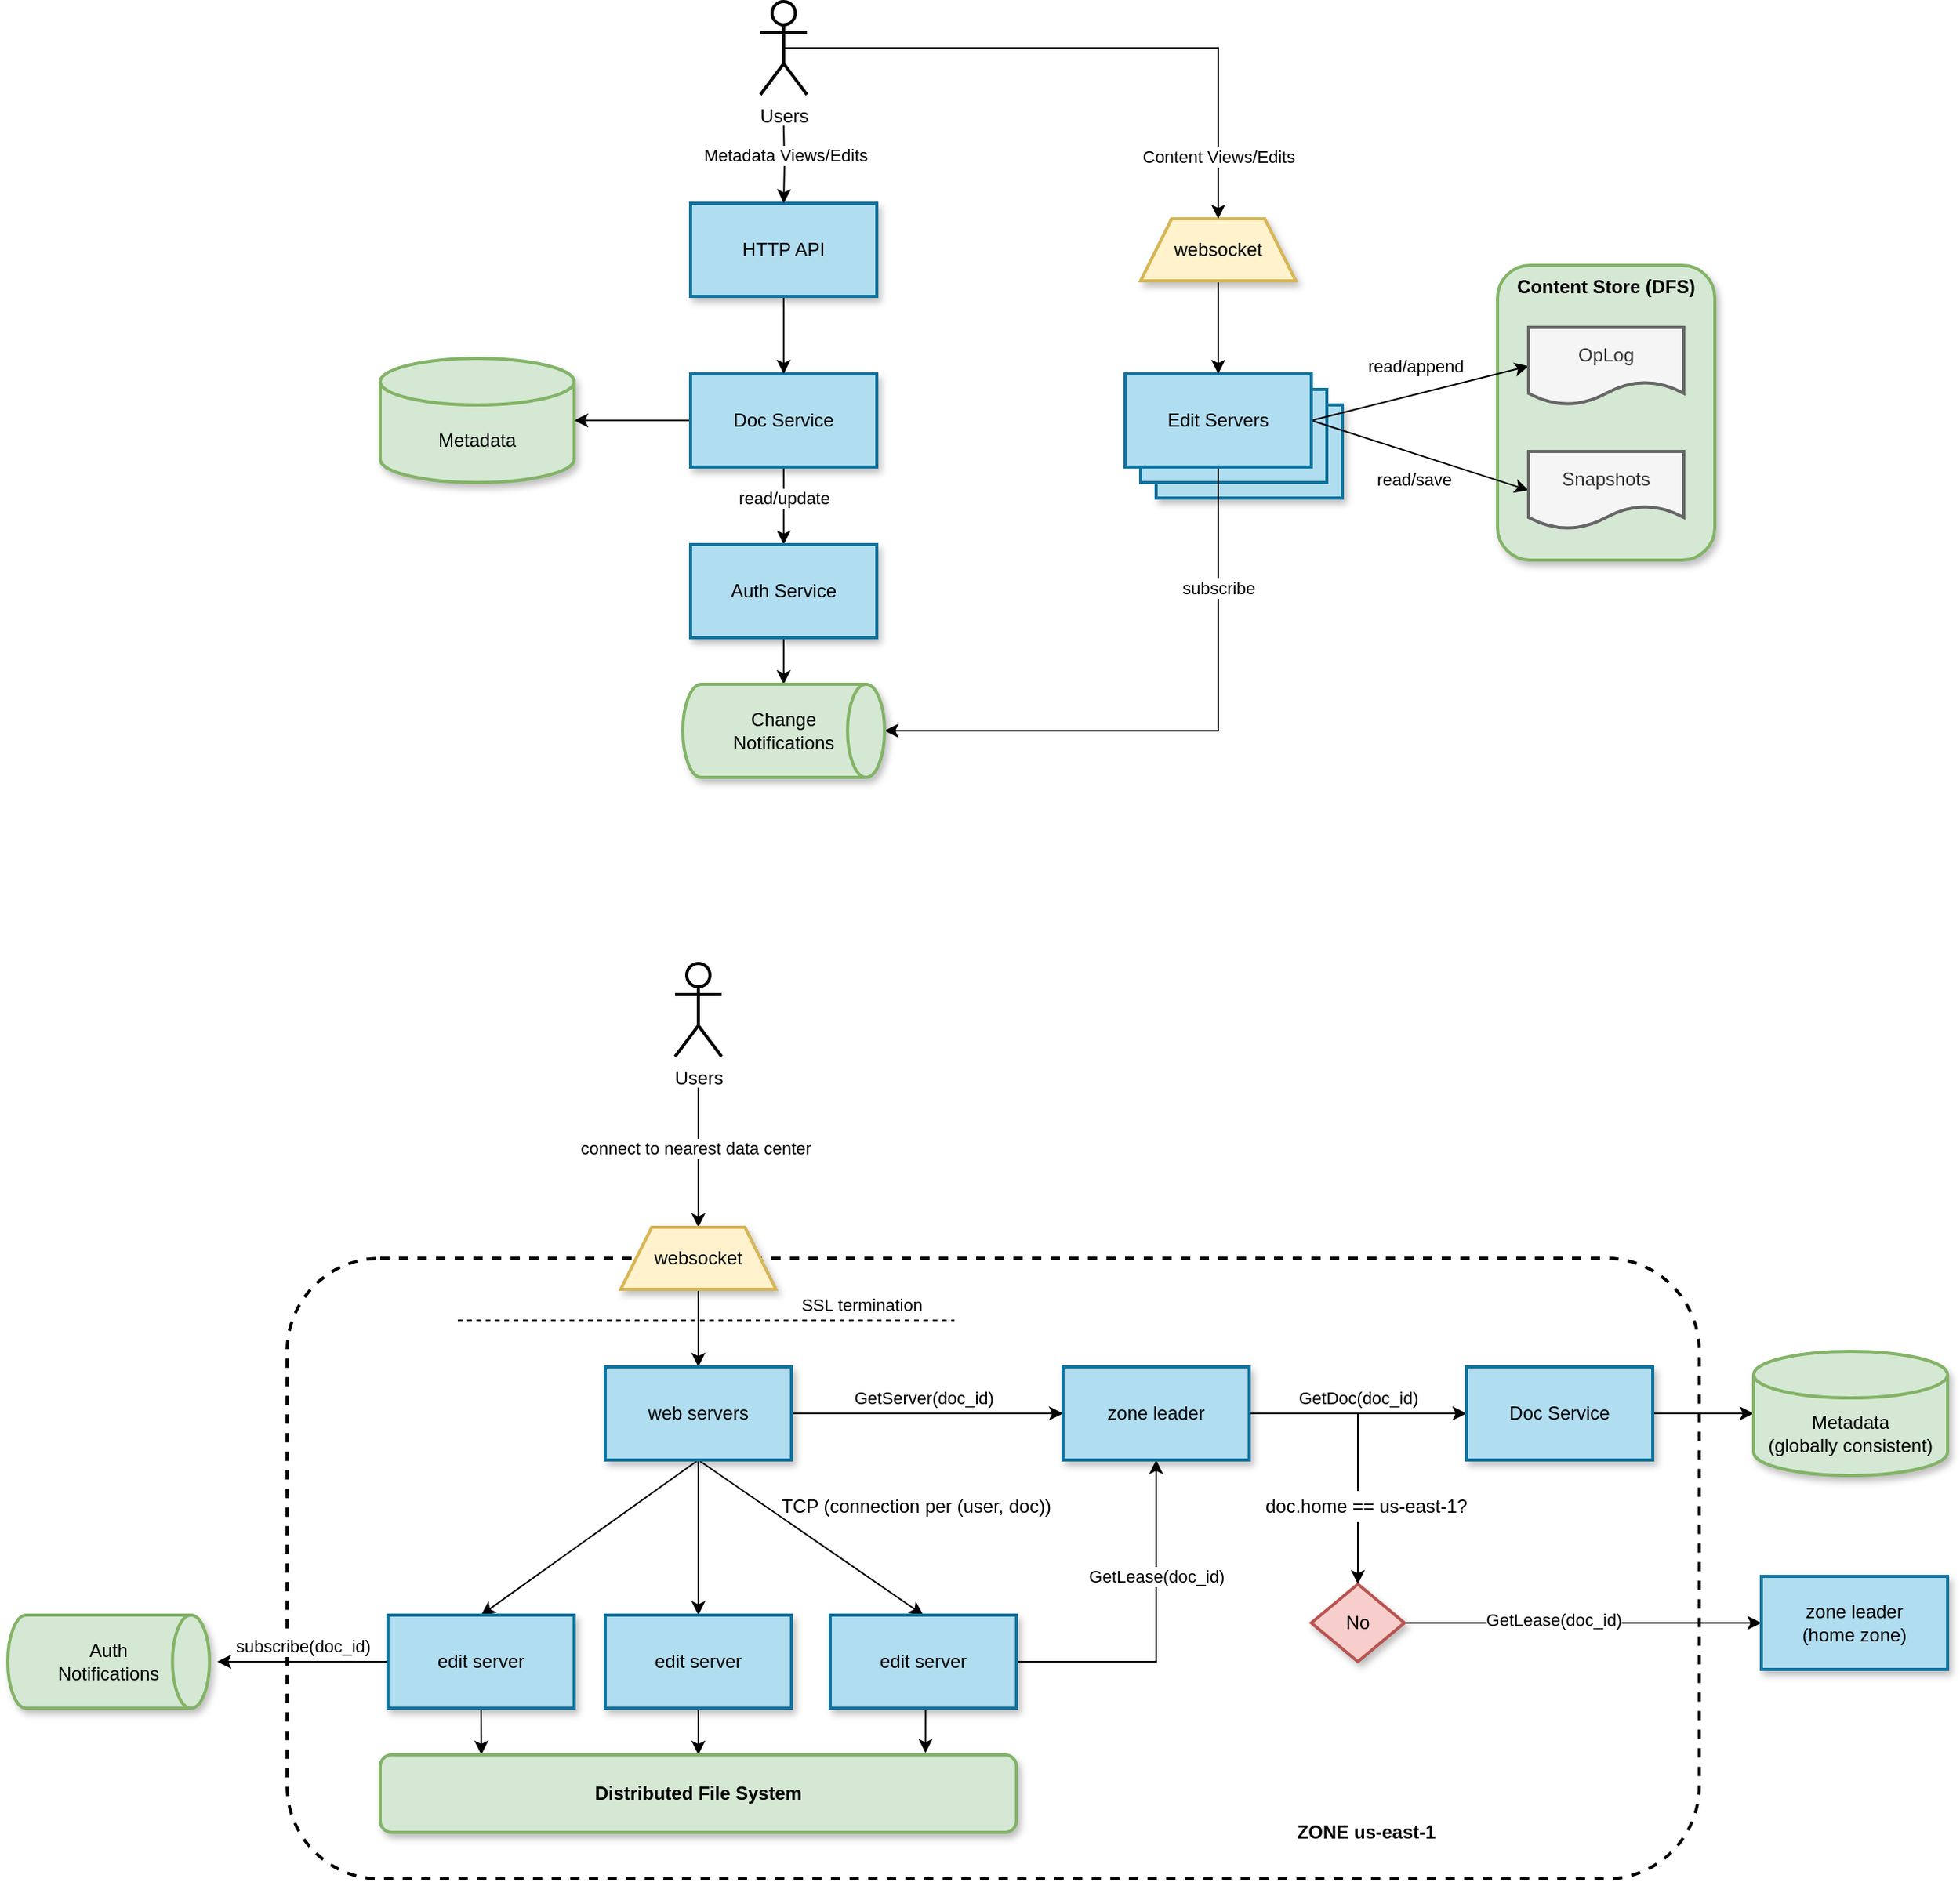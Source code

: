 <mxfile version="16.5.1" type="device"><diagram id="v_ACOjxYxd6UCAngiLKs" name="Page-1"><mxGraphModel dx="2006" dy="1952" grid="1" gridSize="10" guides="1" tooltips="1" connect="1" arrows="1" fold="1" page="1" pageScale="1" pageWidth="850" pageHeight="1100" math="0" shadow="0"><root><mxCell id="0"/><mxCell id="1" parent="0"/><mxCell id="jPW9j8SDwA29GbvEmkie-54" value="" style="rounded=1;whiteSpace=wrap;html=1;strokeWidth=2;verticalAlign=bottom;fontStyle=0;dashed=1;align=center;labelPosition=right;verticalLabelPosition=top;" parent="1" vertex="1"><mxGeometry x="-60" y="780" width="910" height="400" as="geometry"/></mxCell><mxCell id="jPW9j8SDwA29GbvEmkie-27" value="Content Store (DFS)" style="rounded=1;whiteSpace=wrap;html=1;strokeColor=#82b366;strokeWidth=2;fillColor=#d5e8d4;verticalAlign=top;fontStyle=1;shadow=1;" parent="1" vertex="1"><mxGeometry x="720" y="140" width="140" height="190" as="geometry"/></mxCell><mxCell id="jPW9j8SDwA29GbvEmkie-3" value="Edit Servers" style="rounded=0;whiteSpace=wrap;html=1;fillColor=#b1ddf0;strokeColor=#10739e;strokeWidth=2;shadow=1;" parent="1" vertex="1"><mxGeometry x="500" y="230" width="120" height="60" as="geometry"/></mxCell><mxCell id="jPW9j8SDwA29GbvEmkie-2" value="Edit Servers" style="rounded=0;whiteSpace=wrap;html=1;fillColor=#b1ddf0;strokeColor=#10739e;strokeWidth=2;shadow=0;" parent="1" vertex="1"><mxGeometry x="490" y="220" width="120" height="60" as="geometry"/></mxCell><mxCell id="jPW9j8SDwA29GbvEmkie-23" value="subscribe" style="edgeStyle=orthogonalEdgeStyle;rounded=0;orthogonalLoop=1;jettySize=auto;html=1;exitX=0.5;exitY=1;exitDx=0;exitDy=0;entryX=1;entryY=0.5;entryDx=0;entryDy=0;entryPerimeter=0;" parent="1" source="jPW9j8SDwA29GbvEmkie-1" target="PVk01QlIXRlrXfwlLyDJ-1" edge="1"><mxGeometry x="-0.598" relative="1" as="geometry"><mxPoint as="offset"/><mxPoint x="322.5" y="450" as="targetPoint"/></mxGeometry></mxCell><mxCell id="jPW9j8SDwA29GbvEmkie-28" style="rounded=0;orthogonalLoop=1;jettySize=auto;html=1;exitX=1;exitY=0.5;exitDx=0;exitDy=0;entryX=0;entryY=0.5;entryDx=0;entryDy=0;" parent="1" source="jPW9j8SDwA29GbvEmkie-1" target="jPW9j8SDwA29GbvEmkie-25" edge="1"><mxGeometry relative="1" as="geometry"/></mxCell><mxCell id="jPW9j8SDwA29GbvEmkie-30" value="read/append" style="edgeLabel;html=1;align=center;verticalAlign=middle;resizable=0;points=[];" parent="jPW9j8SDwA29GbvEmkie-28" vertex="1" connectable="0"><mxGeometry x="-0.045" y="-1" relative="1" as="geometry"><mxPoint y="-19" as="offset"/></mxGeometry></mxCell><mxCell id="jPW9j8SDwA29GbvEmkie-29" style="rounded=0;orthogonalLoop=1;jettySize=auto;html=1;exitX=1;exitY=0.5;exitDx=0;exitDy=0;entryX=0;entryY=0.5;entryDx=0;entryDy=0;" parent="1" source="jPW9j8SDwA29GbvEmkie-1" target="jPW9j8SDwA29GbvEmkie-26" edge="1"><mxGeometry relative="1" as="geometry"/></mxCell><mxCell id="jPW9j8SDwA29GbvEmkie-1" value="Edit Servers" style="rounded=0;whiteSpace=wrap;html=1;fillColor=#b1ddf0;strokeColor=#10739e;strokeWidth=2;shadow=0;" parent="1" vertex="1"><mxGeometry x="480" y="210" width="120" height="60" as="geometry"/></mxCell><mxCell id="jPW9j8SDwA29GbvEmkie-18" style="edgeStyle=orthogonalEdgeStyle;rounded=0;orthogonalLoop=1;jettySize=auto;html=1;exitX=0;exitY=0.5;exitDx=0;exitDy=0;entryX=1;entryY=0.5;entryDx=0;entryDy=0;entryPerimeter=0;" parent="1" source="jPW9j8SDwA29GbvEmkie-4" target="jPW9j8SDwA29GbvEmkie-17" edge="1"><mxGeometry relative="1" as="geometry"/></mxCell><mxCell id="jPW9j8SDwA29GbvEmkie-20" style="edgeStyle=orthogonalEdgeStyle;rounded=0;orthogonalLoop=1;jettySize=auto;html=1;exitX=0.5;exitY=1;exitDx=0;exitDy=0;entryX=0.5;entryY=0;entryDx=0;entryDy=0;" parent="1" source="jPW9j8SDwA29GbvEmkie-4" target="jPW9j8SDwA29GbvEmkie-10" edge="1"><mxGeometry relative="1" as="geometry"/></mxCell><mxCell id="jPW9j8SDwA29GbvEmkie-73" value="read/update" style="edgeLabel;html=1;align=center;verticalAlign=middle;resizable=0;points=[];" parent="jPW9j8SDwA29GbvEmkie-20" vertex="1" connectable="0"><mxGeometry x="-0.191" relative="1" as="geometry"><mxPoint as="offset"/></mxGeometry></mxCell><mxCell id="jPW9j8SDwA29GbvEmkie-4" value="Doc Service" style="rounded=0;whiteSpace=wrap;html=1;fillColor=#b1ddf0;strokeColor=#10739e;strokeWidth=2;shadow=1;" parent="1" vertex="1"><mxGeometry x="200" y="210" width="120" height="60" as="geometry"/></mxCell><mxCell id="jPW9j8SDwA29GbvEmkie-8" style="edgeStyle=orthogonalEdgeStyle;rounded=0;orthogonalLoop=1;jettySize=auto;html=1;exitX=0.5;exitY=1;exitDx=0;exitDy=0;entryX=0.5;entryY=0;entryDx=0;entryDy=0;" parent="1" source="jPW9j8SDwA29GbvEmkie-5" target="jPW9j8SDwA29GbvEmkie-4" edge="1"><mxGeometry relative="1" as="geometry"/></mxCell><mxCell id="jPW9j8SDwA29GbvEmkie-5" value="HTTP API" style="rounded=0;whiteSpace=wrap;html=1;fillColor=#b1ddf0;strokeColor=#10739e;strokeWidth=2;shadow=1;" parent="1" vertex="1"><mxGeometry x="200" y="100" width="120" height="60" as="geometry"/></mxCell><mxCell id="jPW9j8SDwA29GbvEmkie-11" style="edgeStyle=orthogonalEdgeStyle;rounded=0;orthogonalLoop=1;jettySize=auto;html=1;exitX=0.5;exitY=1;exitDx=0;exitDy=0;entryX=0.5;entryY=0;entryDx=0;entryDy=0;" parent="1" source="jPW9j8SDwA29GbvEmkie-6" target="jPW9j8SDwA29GbvEmkie-1" edge="1"><mxGeometry relative="1" as="geometry"><mxPoint x="540" y="200" as="targetPoint"/></mxGeometry></mxCell><mxCell id="jPW9j8SDwA29GbvEmkie-6" value="websocket" style="shape=trapezoid;perimeter=trapezoidPerimeter;whiteSpace=wrap;html=1;fixedSize=1;strokeColor=#d6b656;strokeWidth=2;fillColor=#fff2cc;shadow=1;" parent="1" vertex="1"><mxGeometry x="490" y="110" width="100" height="40" as="geometry"/></mxCell><mxCell id="jPW9j8SDwA29GbvEmkie-12" style="edgeStyle=orthogonalEdgeStyle;rounded=0;orthogonalLoop=1;jettySize=auto;html=1;exitX=0.5;exitY=0.5;exitDx=0;exitDy=0;exitPerimeter=0;entryX=0.5;entryY=0;entryDx=0;entryDy=0;" parent="1" source="jPW9j8SDwA29GbvEmkie-7" target="jPW9j8SDwA29GbvEmkie-6" edge="1"><mxGeometry relative="1" as="geometry"/></mxCell><mxCell id="jPW9j8SDwA29GbvEmkie-13" value="Content Views/Edits" style="edgeLabel;html=1;align=center;verticalAlign=middle;resizable=0;points=[];" parent="jPW9j8SDwA29GbvEmkie-12" vertex="1" connectable="0"><mxGeometry x="0.702" y="-1" relative="1" as="geometry"><mxPoint x="1" y="18" as="offset"/></mxGeometry></mxCell><mxCell id="jPW9j8SDwA29GbvEmkie-14" style="edgeStyle=orthogonalEdgeStyle;rounded=0;orthogonalLoop=1;jettySize=auto;html=1;" parent="1" target="jPW9j8SDwA29GbvEmkie-5" edge="1"><mxGeometry relative="1" as="geometry"><mxPoint x="260" y="50" as="sourcePoint"/></mxGeometry></mxCell><mxCell id="jPW9j8SDwA29GbvEmkie-15" value="Metadata Views/Edits" style="edgeLabel;html=1;align=center;verticalAlign=middle;resizable=0;points=[];" parent="jPW9j8SDwA29GbvEmkie-14" vertex="1" connectable="0"><mxGeometry x="-0.243" relative="1" as="geometry"><mxPoint as="offset"/></mxGeometry></mxCell><mxCell id="jPW9j8SDwA29GbvEmkie-7" value="Users" style="shape=umlActor;verticalLabelPosition=bottom;verticalAlign=top;html=1;outlineConnect=0;strokeColor=#000000;strokeWidth=2;" parent="1" vertex="1"><mxGeometry x="245" y="-30" width="30" height="60" as="geometry"/></mxCell><mxCell id="jPW9j8SDwA29GbvEmkie-22" style="edgeStyle=orthogonalEdgeStyle;rounded=0;orthogonalLoop=1;jettySize=auto;html=1;exitX=0.5;exitY=1;exitDx=0;exitDy=0;" parent="1" source="jPW9j8SDwA29GbvEmkie-10" edge="1"><mxGeometry relative="1" as="geometry"><mxPoint x="260" y="410" as="targetPoint"/></mxGeometry></mxCell><mxCell id="jPW9j8SDwA29GbvEmkie-10" value="Auth Service" style="rounded=0;whiteSpace=wrap;html=1;fillColor=#b1ddf0;strokeColor=#10739e;strokeWidth=2;shadow=1;" parent="1" vertex="1"><mxGeometry x="200" y="320" width="120" height="60" as="geometry"/></mxCell><mxCell id="jPW9j8SDwA29GbvEmkie-17" value="Metadata" style="shape=cylinder3;whiteSpace=wrap;html=1;boundedLbl=1;backgroundOutline=1;size=15;strokeColor=#82b366;strokeWidth=2;fillColor=#d5e8d4;shadow=1;" parent="1" vertex="1"><mxGeometry y="200" width="125" height="80" as="geometry"/></mxCell><mxCell id="jPW9j8SDwA29GbvEmkie-25" value="OpLog" style="shape=document;whiteSpace=wrap;html=1;boundedLbl=1;strokeColor=#666666;strokeWidth=2;fillColor=#f5f5f5;fontColor=#333333;" parent="1" vertex="1"><mxGeometry x="740" y="180" width="100" height="50" as="geometry"/></mxCell><mxCell id="jPW9j8SDwA29GbvEmkie-26" value="Snapshots" style="shape=document;whiteSpace=wrap;html=1;boundedLbl=1;strokeWidth=2;fillColor=#f5f5f5;fontColor=#333333;strokeColor=#666666;" parent="1" vertex="1"><mxGeometry x="740" y="260" width="100" height="50" as="geometry"/></mxCell><mxCell id="jPW9j8SDwA29GbvEmkie-31" value="read/save" style="edgeLabel;html=1;align=center;verticalAlign=middle;resizable=0;points=[];" parent="1" vertex="1" connectable="0"><mxGeometry x="677.182" y="229.995" as="geometry"><mxPoint x="-11" y="48" as="offset"/></mxGeometry></mxCell><mxCell id="jPW9j8SDwA29GbvEmkie-34" style="edgeStyle=none;rounded=0;orthogonalLoop=1;jettySize=auto;html=1;entryX=0.5;entryY=0;entryDx=0;entryDy=0;" parent="1" target="jPW9j8SDwA29GbvEmkie-33" edge="1"><mxGeometry relative="1" as="geometry"><mxPoint x="205" y="670" as="sourcePoint"/></mxGeometry></mxCell><mxCell id="jPW9j8SDwA29GbvEmkie-69" value="connect to nearest data center" style="edgeLabel;html=1;align=center;verticalAlign=middle;resizable=0;points=[];" parent="jPW9j8SDwA29GbvEmkie-34" vertex="1" connectable="0"><mxGeometry x="-0.147" y="-2" relative="1" as="geometry"><mxPoint as="offset"/></mxGeometry></mxCell><mxCell id="jPW9j8SDwA29GbvEmkie-32" value="Users" style="shape=umlActor;verticalLabelPosition=bottom;verticalAlign=top;html=1;outlineConnect=0;strokeColor=#000000;strokeWidth=2;" parent="1" vertex="1"><mxGeometry x="190" y="590" width="30" height="60" as="geometry"/></mxCell><mxCell id="jPW9j8SDwA29GbvEmkie-37" style="edgeStyle=none;rounded=0;orthogonalLoop=1;jettySize=auto;html=1;exitX=0.5;exitY=1;exitDx=0;exitDy=0;entryX=0.5;entryY=0;entryDx=0;entryDy=0;" parent="1" source="jPW9j8SDwA29GbvEmkie-33" target="jPW9j8SDwA29GbvEmkie-36" edge="1"><mxGeometry relative="1" as="geometry"/></mxCell><mxCell id="jPW9j8SDwA29GbvEmkie-33" value="websocket" style="shape=trapezoid;perimeter=trapezoidPerimeter;whiteSpace=wrap;html=1;fixedSize=1;strokeColor=#d6b656;strokeWidth=2;fillColor=#fff2cc;shadow=1;" parent="1" vertex="1"><mxGeometry x="155" y="760" width="100" height="40" as="geometry"/></mxCell><mxCell id="jPW9j8SDwA29GbvEmkie-44" style="edgeStyle=none;rounded=0;orthogonalLoop=1;jettySize=auto;html=1;exitX=1;exitY=0.5;exitDx=0;exitDy=0;entryX=0;entryY=0.5;entryDx=0;entryDy=0;" parent="1" source="jPW9j8SDwA29GbvEmkie-36" target="jPW9j8SDwA29GbvEmkie-43" edge="1"><mxGeometry relative="1" as="geometry"/></mxCell><mxCell id="jPW9j8SDwA29GbvEmkie-45" value="GetServer(doc_id)" style="edgeLabel;html=1;align=center;verticalAlign=middle;resizable=0;points=[];" parent="jPW9j8SDwA29GbvEmkie-44" vertex="1" connectable="0"><mxGeometry x="-0.165" y="2" relative="1" as="geometry"><mxPoint x="12" y="-8" as="offset"/></mxGeometry></mxCell><mxCell id="jPW9j8SDwA29GbvEmkie-46" style="edgeStyle=none;rounded=0;orthogonalLoop=1;jettySize=auto;html=1;exitX=0.5;exitY=1;exitDx=0;exitDy=0;" parent="1" source="jPW9j8SDwA29GbvEmkie-36" target="jPW9j8SDwA29GbvEmkie-41" edge="1"><mxGeometry relative="1" as="geometry"/></mxCell><mxCell id="jPW9j8SDwA29GbvEmkie-47" style="edgeStyle=none;rounded=0;orthogonalLoop=1;jettySize=auto;html=1;exitX=0.5;exitY=1;exitDx=0;exitDy=0;entryX=0.5;entryY=0;entryDx=0;entryDy=0;" parent="1" source="jPW9j8SDwA29GbvEmkie-36" target="jPW9j8SDwA29GbvEmkie-40" edge="1"><mxGeometry relative="1" as="geometry"/></mxCell><mxCell id="jPW9j8SDwA29GbvEmkie-48" style="edgeStyle=none;rounded=0;orthogonalLoop=1;jettySize=auto;html=1;exitX=0.5;exitY=1;exitDx=0;exitDy=0;entryX=0.5;entryY=0;entryDx=0;entryDy=0;" parent="1" source="jPW9j8SDwA29GbvEmkie-36" target="jPW9j8SDwA29GbvEmkie-42" edge="1"><mxGeometry relative="1" as="geometry"/></mxCell><mxCell id="jPW9j8SDwA29GbvEmkie-36" value="web servers" style="rounded=0;whiteSpace=wrap;html=1;fillColor=#b1ddf0;strokeColor=#10739e;strokeWidth=2;shadow=1;" parent="1" vertex="1"><mxGeometry x="145" y="850" width="120" height="60" as="geometry"/></mxCell><mxCell id="jPW9j8SDwA29GbvEmkie-38" value="" style="endArrow=none;dashed=1;html=1;rounded=0;" parent="1" edge="1"><mxGeometry width="50" height="50" relative="1" as="geometry"><mxPoint x="50" y="820" as="sourcePoint"/><mxPoint x="370" y="820" as="targetPoint"/></mxGeometry></mxCell><mxCell id="jPW9j8SDwA29GbvEmkie-39" value="SSL termination" style="edgeLabel;html=1;align=center;verticalAlign=middle;resizable=0;points=[];" parent="jPW9j8SDwA29GbvEmkie-38" vertex="1" connectable="0"><mxGeometry x="0.732" relative="1" as="geometry"><mxPoint x="-17" y="-10" as="offset"/></mxGeometry></mxCell><mxCell id="jPW9j8SDwA29GbvEmkie-60" style="edgeStyle=orthogonalEdgeStyle;rounded=0;orthogonalLoop=1;jettySize=auto;html=1;exitX=0.5;exitY=1;exitDx=0;exitDy=0;entryX=0.159;entryY=0;entryDx=0;entryDy=0;entryPerimeter=0;" parent="1" source="jPW9j8SDwA29GbvEmkie-40" target="jPW9j8SDwA29GbvEmkie-52" edge="1"><mxGeometry relative="1" as="geometry"/></mxCell><mxCell id="jPW9j8SDwA29GbvEmkie-72" value="subscribe(doc_id)" style="edgeStyle=orthogonalEdgeStyle;rounded=0;orthogonalLoop=1;jettySize=auto;html=1;exitX=0;exitY=0.5;exitDx=0;exitDy=0;" parent="1" source="jPW9j8SDwA29GbvEmkie-40" edge="1"><mxGeometry y="-10" relative="1" as="geometry"><mxPoint as="offset"/><mxPoint x="-105" y="1040" as="targetPoint"/></mxGeometry></mxCell><mxCell id="jPW9j8SDwA29GbvEmkie-40" value="edit server" style="rounded=0;whiteSpace=wrap;html=1;fillColor=#b1ddf0;strokeColor=#10739e;strokeWidth=2;shadow=1;" parent="1" vertex="1"><mxGeometry x="5" y="1010" width="120" height="60" as="geometry"/></mxCell><mxCell id="jPW9j8SDwA29GbvEmkie-59" style="edgeStyle=orthogonalEdgeStyle;rounded=0;orthogonalLoop=1;jettySize=auto;html=1;exitX=0.5;exitY=1;exitDx=0;exitDy=0;entryX=0.5;entryY=0;entryDx=0;entryDy=0;" parent="1" source="jPW9j8SDwA29GbvEmkie-41" target="jPW9j8SDwA29GbvEmkie-52" edge="1"><mxGeometry relative="1" as="geometry"/></mxCell><mxCell id="jPW9j8SDwA29GbvEmkie-41" value="edit server" style="rounded=0;whiteSpace=wrap;html=1;fillColor=#b1ddf0;strokeColor=#10739e;strokeWidth=2;shadow=1;" parent="1" vertex="1"><mxGeometry x="145" y="1010" width="120" height="60" as="geometry"/></mxCell><mxCell id="jPW9j8SDwA29GbvEmkie-50" style="edgeStyle=orthogonalEdgeStyle;rounded=0;orthogonalLoop=1;jettySize=auto;html=1;exitX=1;exitY=0.5;exitDx=0;exitDy=0;entryX=0.5;entryY=1;entryDx=0;entryDy=0;" parent="1" source="jPW9j8SDwA29GbvEmkie-42" target="jPW9j8SDwA29GbvEmkie-43" edge="1"><mxGeometry relative="1" as="geometry"/></mxCell><mxCell id="jPW9j8SDwA29GbvEmkie-51" value="GetLease(doc_id)" style="edgeLabel;html=1;align=center;verticalAlign=middle;resizable=0;points=[];" parent="jPW9j8SDwA29GbvEmkie-50" vertex="1" connectable="0"><mxGeometry x="0.319" relative="1" as="geometry"><mxPoint as="offset"/></mxGeometry></mxCell><mxCell id="jPW9j8SDwA29GbvEmkie-58" style="edgeStyle=orthogonalEdgeStyle;rounded=0;orthogonalLoop=1;jettySize=auto;html=1;exitX=0.5;exitY=1;exitDx=0;exitDy=0;entryX=0.857;entryY=-0.022;entryDx=0;entryDy=0;entryPerimeter=0;" parent="1" source="jPW9j8SDwA29GbvEmkie-42" target="jPW9j8SDwA29GbvEmkie-52" edge="1"><mxGeometry relative="1" as="geometry"/></mxCell><mxCell id="jPW9j8SDwA29GbvEmkie-42" value="edit server" style="rounded=0;whiteSpace=wrap;html=1;fillColor=#b1ddf0;strokeColor=#10739e;strokeWidth=2;shadow=1;" parent="1" vertex="1"><mxGeometry x="290" y="1010" width="120" height="60" as="geometry"/></mxCell><mxCell id="jPW9j8SDwA29GbvEmkie-55" style="edgeStyle=orthogonalEdgeStyle;rounded=0;orthogonalLoop=1;jettySize=auto;html=1;exitX=1;exitY=0.5;exitDx=0;exitDy=0;entryX=0;entryY=0.5;entryDx=0;entryDy=0;" parent="1" source="jPW9j8SDwA29GbvEmkie-43" target="jPW9j8SDwA29GbvEmkie-53" edge="1"><mxGeometry relative="1" as="geometry"/></mxCell><mxCell id="jPW9j8SDwA29GbvEmkie-56" value="GetDoc(doc_id)" style="edgeLabel;html=1;align=center;verticalAlign=middle;resizable=0;points=[];" parent="jPW9j8SDwA29GbvEmkie-55" vertex="1" connectable="0"><mxGeometry x="-0.249" y="1" relative="1" as="geometry"><mxPoint x="17" y="-9" as="offset"/></mxGeometry></mxCell><mxCell id="jPW9j8SDwA29GbvEmkie-68" style="edgeStyle=orthogonalEdgeStyle;rounded=0;orthogonalLoop=1;jettySize=auto;html=1;exitX=1;exitY=0.5;exitDx=0;exitDy=0;entryX=0.5;entryY=0;entryDx=0;entryDy=0;" parent="1" source="jPW9j8SDwA29GbvEmkie-43" target="jPW9j8SDwA29GbvEmkie-61" edge="1"><mxGeometry relative="1" as="geometry"/></mxCell><mxCell id="jPW9j8SDwA29GbvEmkie-43" value="zone leader" style="rounded=0;whiteSpace=wrap;html=1;fillColor=#b1ddf0;strokeColor=#10739e;strokeWidth=2;shadow=1;" parent="1" vertex="1"><mxGeometry x="440" y="850" width="120" height="60" as="geometry"/></mxCell><mxCell id="jPW9j8SDwA29GbvEmkie-49" value="TCP (connection per (user, doc))" style="text;html=1;align=center;verticalAlign=middle;resizable=0;points=[];autosize=1;strokeColor=none;fillColor=none;" parent="1" vertex="1"><mxGeometry x="250" y="930" width="190" height="20" as="geometry"/></mxCell><mxCell id="jPW9j8SDwA29GbvEmkie-52" value="Distributed File System" style="rounded=1;whiteSpace=wrap;html=1;strokeColor=#82b366;strokeWidth=2;fillColor=#d5e8d4;verticalAlign=middle;fontStyle=1;shadow=1;" parent="1" vertex="1"><mxGeometry y="1100" width="410" height="50" as="geometry"/></mxCell><mxCell id="jPW9j8SDwA29GbvEmkie-67" style="edgeStyle=orthogonalEdgeStyle;rounded=0;orthogonalLoop=1;jettySize=auto;html=1;exitX=1;exitY=0.5;exitDx=0;exitDy=0;entryX=0;entryY=0.5;entryDx=0;entryDy=0;entryPerimeter=0;" parent="1" source="jPW9j8SDwA29GbvEmkie-53" target="jPW9j8SDwA29GbvEmkie-66" edge="1"><mxGeometry relative="1" as="geometry"/></mxCell><mxCell id="jPW9j8SDwA29GbvEmkie-53" value="Doc Service" style="rounded=0;whiteSpace=wrap;html=1;fillColor=#b1ddf0;strokeColor=#10739e;strokeWidth=2;shadow=1;" parent="1" vertex="1"><mxGeometry x="700" y="850" width="120" height="60" as="geometry"/></mxCell><mxCell id="jPW9j8SDwA29GbvEmkie-57" value="&lt;b&gt;ZONE us-east-1&lt;/b&gt;" style="text;html=1;align=center;verticalAlign=middle;resizable=0;points=[];autosize=1;strokeColor=none;fillColor=none;" parent="1" vertex="1"><mxGeometry x="585" y="1140" width="100" height="20" as="geometry"/></mxCell><mxCell id="jPW9j8SDwA29GbvEmkie-64" style="edgeStyle=orthogonalEdgeStyle;rounded=0;orthogonalLoop=1;jettySize=auto;html=1;exitX=1;exitY=0.5;exitDx=0;exitDy=0;" parent="1" source="jPW9j8SDwA29GbvEmkie-61" target="jPW9j8SDwA29GbvEmkie-63" edge="1"><mxGeometry relative="1" as="geometry"/></mxCell><mxCell id="jPW9j8SDwA29GbvEmkie-65" value="GetLease(doc_id)" style="edgeLabel;html=1;align=center;verticalAlign=middle;resizable=0;points=[];" parent="jPW9j8SDwA29GbvEmkie-64" vertex="1" connectable="0"><mxGeometry x="-0.166" y="2" relative="1" as="geometry"><mxPoint as="offset"/></mxGeometry></mxCell><mxCell id="jPW9j8SDwA29GbvEmkie-61" value="No" style="rhombus;whiteSpace=wrap;html=1;strokeColor=#b85450;strokeWidth=2;fillColor=#f8cecc;shadow=1;" parent="1" vertex="1"><mxGeometry x="600" y="990" width="60" height="50" as="geometry"/></mxCell><mxCell id="jPW9j8SDwA29GbvEmkie-62" value="doc.home == us-east-1?" style="text;html=1;align=center;verticalAlign=middle;resizable=0;points=[];autosize=1;strokeColor=none;fillColor=default;" parent="1" vertex="1"><mxGeometry x="560" y="930" width="150" height="20" as="geometry"/></mxCell><mxCell id="jPW9j8SDwA29GbvEmkie-63" value="zone leader&lt;br&gt;(home zone)" style="rounded=0;whiteSpace=wrap;html=1;fillColor=#b1ddf0;strokeColor=#10739e;strokeWidth=2;shadow=1;" parent="1" vertex="1"><mxGeometry x="890" y="985" width="120" height="60" as="geometry"/></mxCell><mxCell id="jPW9j8SDwA29GbvEmkie-66" value="Metadata&lt;br&gt;(globally consistent)" style="shape=cylinder3;whiteSpace=wrap;html=1;boundedLbl=1;backgroundOutline=1;size=15;strokeColor=#82b366;strokeWidth=2;fillColor=#d5e8d4;shadow=1;" parent="1" vertex="1"><mxGeometry x="885" y="840" width="125" height="80" as="geometry"/></mxCell><mxCell id="PVk01QlIXRlrXfwlLyDJ-1" value="Change&lt;br&gt;Notifications" style="strokeWidth=2;html=1;shape=mxgraph.flowchart.direct_data;whiteSpace=wrap;fillColor=#d5e8d4;strokeColor=#82b366;shadow=1;" parent="1" vertex="1"><mxGeometry x="195" y="410" width="130" height="60" as="geometry"/></mxCell><mxCell id="ivVqLeCNoFfF05alPrJ--1" value="Auth&lt;br&gt;Notifications" style="strokeWidth=2;html=1;shape=mxgraph.flowchart.direct_data;whiteSpace=wrap;fillColor=#d5e8d4;strokeColor=#82b366;shadow=1;" vertex="1" parent="1"><mxGeometry x="-240" y="1010" width="130" height="60" as="geometry"/></mxCell></root></mxGraphModel></diagram></mxfile>